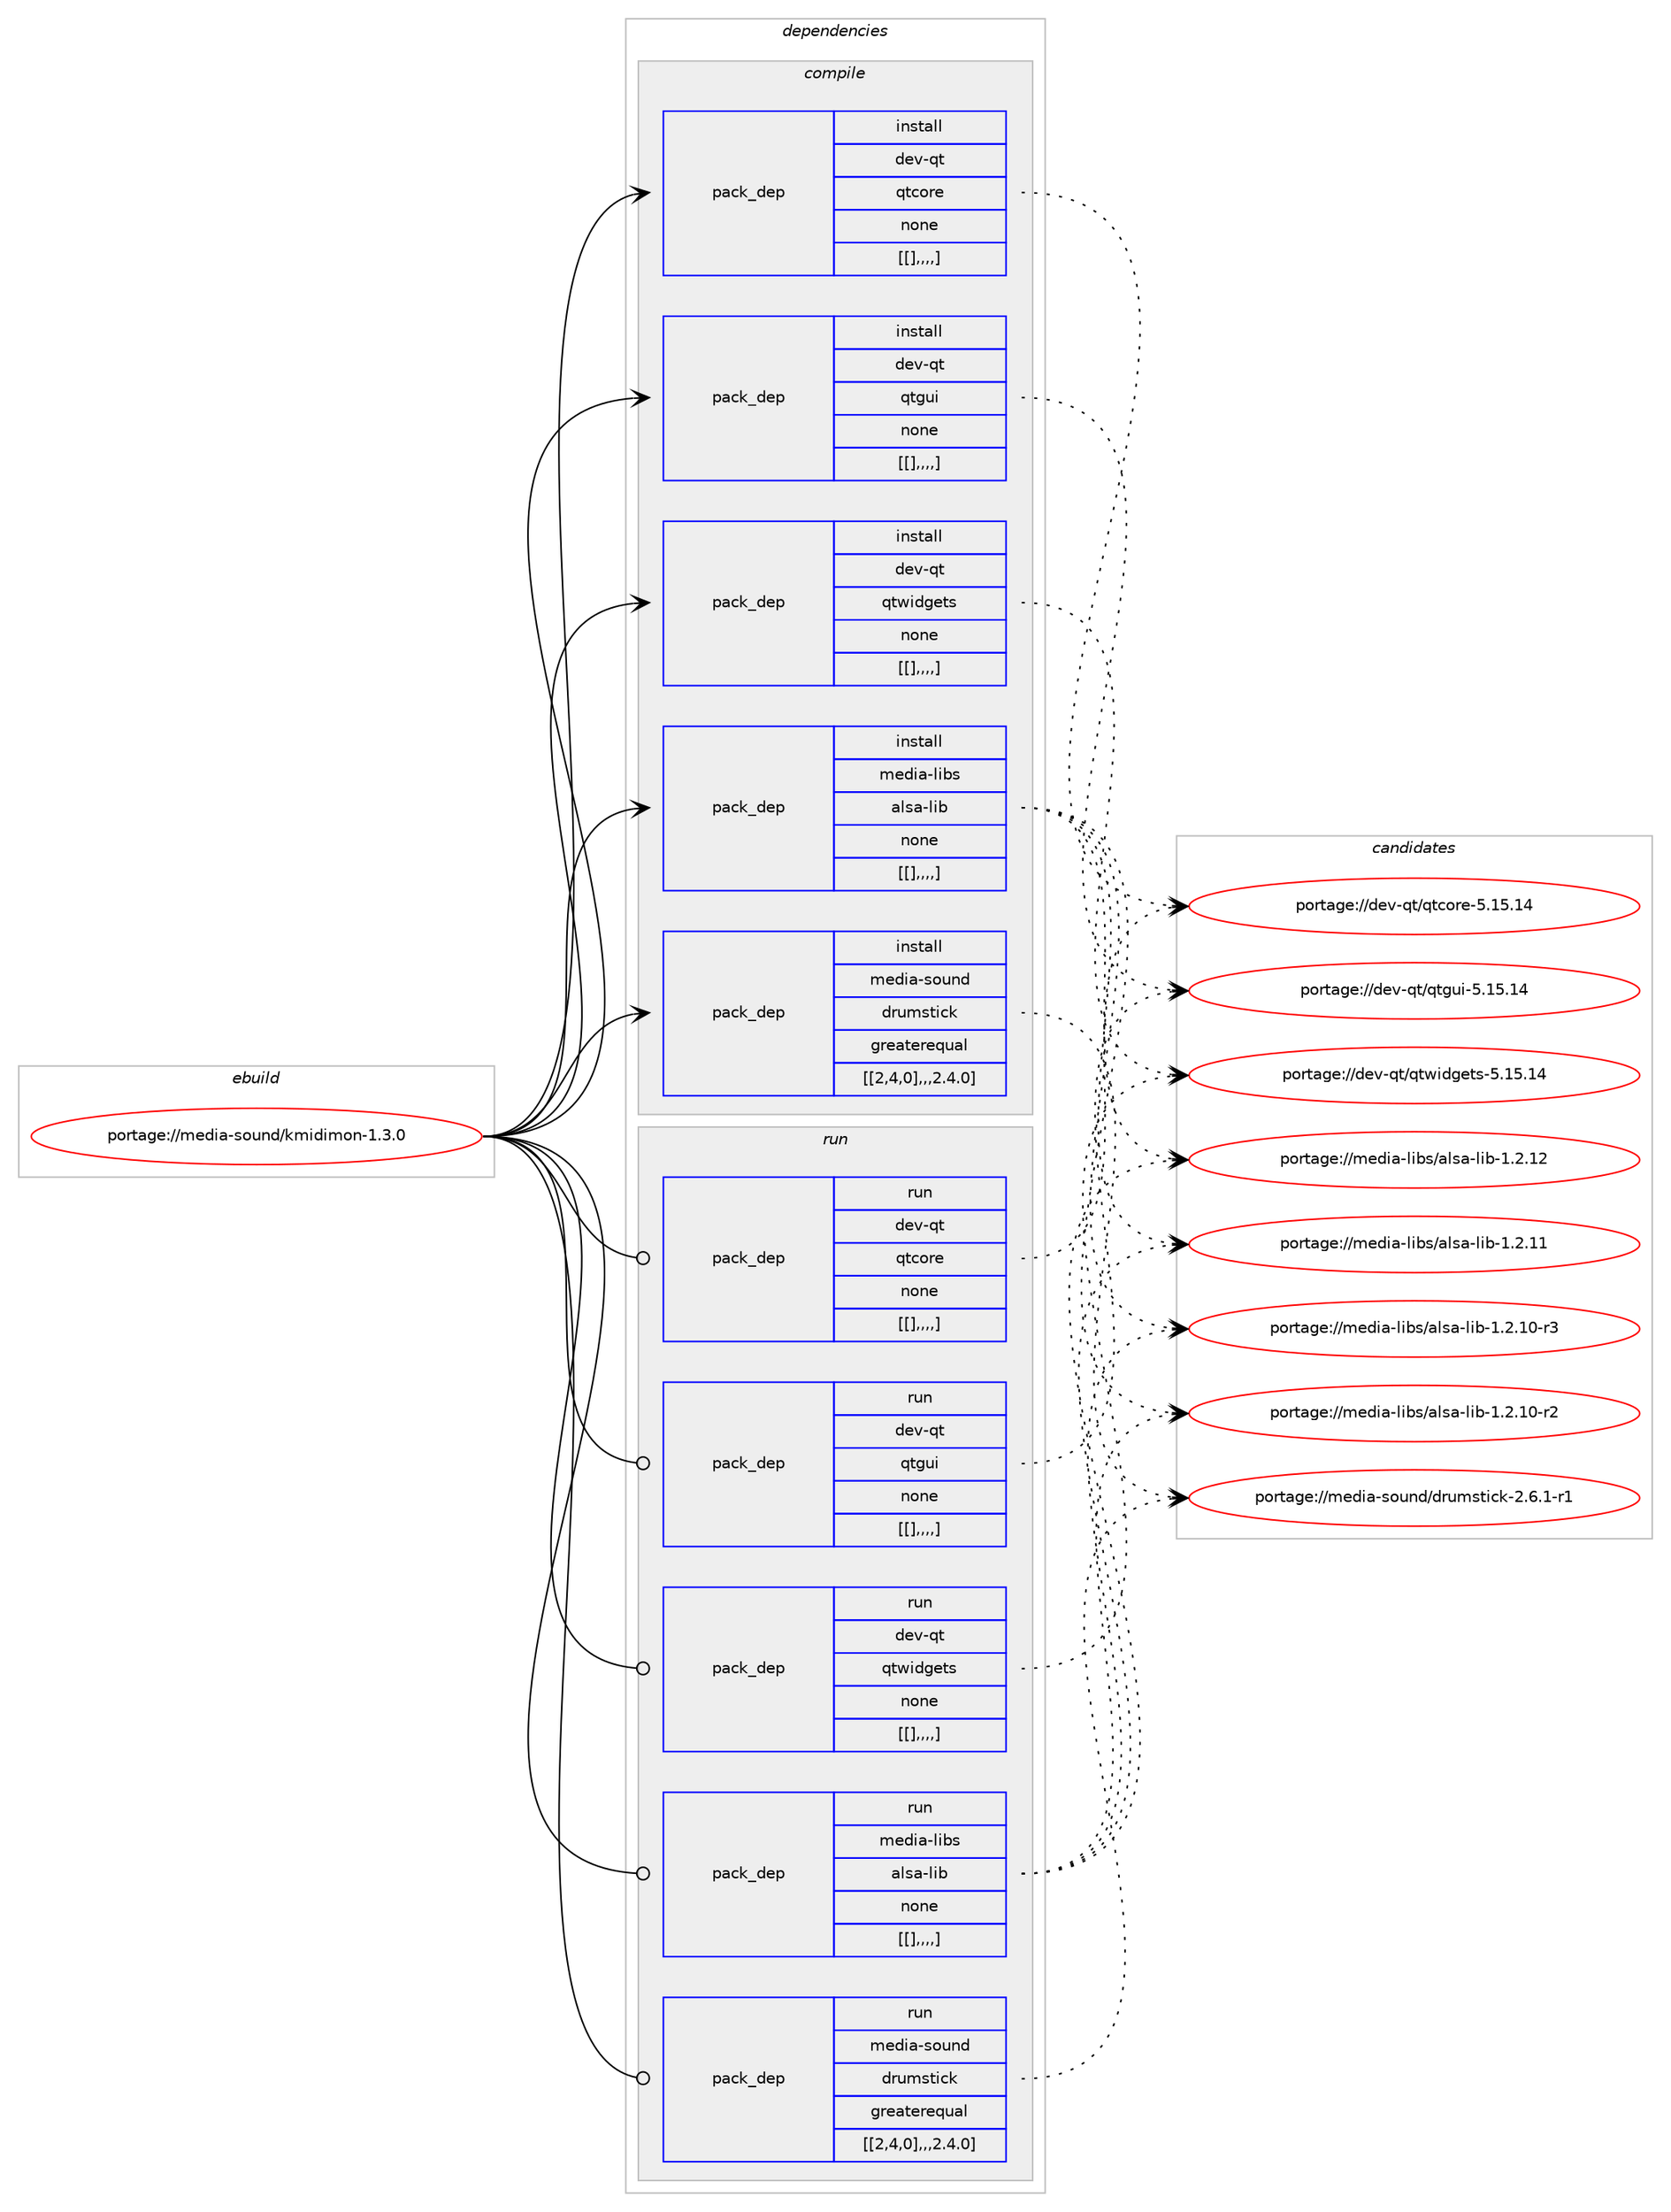 digraph prolog {

# *************
# Graph options
# *************

newrank=true;
concentrate=true;
compound=true;
graph [rankdir=LR,fontname=Helvetica,fontsize=10,ranksep=1.5];#, ranksep=2.5, nodesep=0.2];
edge  [arrowhead=vee];
node  [fontname=Helvetica,fontsize=10];

# **********
# The ebuild
# **********

subgraph cluster_leftcol {
color=gray;
label=<<i>ebuild</i>>;
id [label="portage://media-sound/kmidimon-1.3.0", color=red, width=4, href="../media-sound/kmidimon-1.3.0.svg"];
}

# ****************
# The dependencies
# ****************

subgraph cluster_midcol {
color=gray;
label=<<i>dependencies</i>>;
subgraph cluster_compile {
fillcolor="#eeeeee";
style=filled;
label=<<i>compile</i>>;
subgraph pack240580 {
dependency326892 [label=<<TABLE BORDER="0" CELLBORDER="1" CELLSPACING="0" CELLPADDING="4" WIDTH="220"><TR><TD ROWSPAN="6" CELLPADDING="30">pack_dep</TD></TR><TR><TD WIDTH="110">install</TD></TR><TR><TD>dev-qt</TD></TR><TR><TD>qtcore</TD></TR><TR><TD>none</TD></TR><TR><TD>[[],,,,]</TD></TR></TABLE>>, shape=none, color=blue];
}
id:e -> dependency326892:w [weight=20,style="solid",arrowhead="vee"];
subgraph pack240581 {
dependency326893 [label=<<TABLE BORDER="0" CELLBORDER="1" CELLSPACING="0" CELLPADDING="4" WIDTH="220"><TR><TD ROWSPAN="6" CELLPADDING="30">pack_dep</TD></TR><TR><TD WIDTH="110">install</TD></TR><TR><TD>dev-qt</TD></TR><TR><TD>qtgui</TD></TR><TR><TD>none</TD></TR><TR><TD>[[],,,,]</TD></TR></TABLE>>, shape=none, color=blue];
}
id:e -> dependency326893:w [weight=20,style="solid",arrowhead="vee"];
subgraph pack240582 {
dependency326894 [label=<<TABLE BORDER="0" CELLBORDER="1" CELLSPACING="0" CELLPADDING="4" WIDTH="220"><TR><TD ROWSPAN="6" CELLPADDING="30">pack_dep</TD></TR><TR><TD WIDTH="110">install</TD></TR><TR><TD>dev-qt</TD></TR><TR><TD>qtwidgets</TD></TR><TR><TD>none</TD></TR><TR><TD>[[],,,,]</TD></TR></TABLE>>, shape=none, color=blue];
}
id:e -> dependency326894:w [weight=20,style="solid",arrowhead="vee"];
subgraph pack240583 {
dependency326895 [label=<<TABLE BORDER="0" CELLBORDER="1" CELLSPACING="0" CELLPADDING="4" WIDTH="220"><TR><TD ROWSPAN="6" CELLPADDING="30">pack_dep</TD></TR><TR><TD WIDTH="110">install</TD></TR><TR><TD>media-libs</TD></TR><TR><TD>alsa-lib</TD></TR><TR><TD>none</TD></TR><TR><TD>[[],,,,]</TD></TR></TABLE>>, shape=none, color=blue];
}
id:e -> dependency326895:w [weight=20,style="solid",arrowhead="vee"];
subgraph pack240584 {
dependency326896 [label=<<TABLE BORDER="0" CELLBORDER="1" CELLSPACING="0" CELLPADDING="4" WIDTH="220"><TR><TD ROWSPAN="6" CELLPADDING="30">pack_dep</TD></TR><TR><TD WIDTH="110">install</TD></TR><TR><TD>media-sound</TD></TR><TR><TD>drumstick</TD></TR><TR><TD>greaterequal</TD></TR><TR><TD>[[2,4,0],,,2.4.0]</TD></TR></TABLE>>, shape=none, color=blue];
}
id:e -> dependency326896:w [weight=20,style="solid",arrowhead="vee"];
}
subgraph cluster_compileandrun {
fillcolor="#eeeeee";
style=filled;
label=<<i>compile and run</i>>;
}
subgraph cluster_run {
fillcolor="#eeeeee";
style=filled;
label=<<i>run</i>>;
subgraph pack240585 {
dependency326897 [label=<<TABLE BORDER="0" CELLBORDER="1" CELLSPACING="0" CELLPADDING="4" WIDTH="220"><TR><TD ROWSPAN="6" CELLPADDING="30">pack_dep</TD></TR><TR><TD WIDTH="110">run</TD></TR><TR><TD>dev-qt</TD></TR><TR><TD>qtcore</TD></TR><TR><TD>none</TD></TR><TR><TD>[[],,,,]</TD></TR></TABLE>>, shape=none, color=blue];
}
id:e -> dependency326897:w [weight=20,style="solid",arrowhead="odot"];
subgraph pack240586 {
dependency326898 [label=<<TABLE BORDER="0" CELLBORDER="1" CELLSPACING="0" CELLPADDING="4" WIDTH="220"><TR><TD ROWSPAN="6" CELLPADDING="30">pack_dep</TD></TR><TR><TD WIDTH="110">run</TD></TR><TR><TD>dev-qt</TD></TR><TR><TD>qtgui</TD></TR><TR><TD>none</TD></TR><TR><TD>[[],,,,]</TD></TR></TABLE>>, shape=none, color=blue];
}
id:e -> dependency326898:w [weight=20,style="solid",arrowhead="odot"];
subgraph pack240587 {
dependency326899 [label=<<TABLE BORDER="0" CELLBORDER="1" CELLSPACING="0" CELLPADDING="4" WIDTH="220"><TR><TD ROWSPAN="6" CELLPADDING="30">pack_dep</TD></TR><TR><TD WIDTH="110">run</TD></TR><TR><TD>dev-qt</TD></TR><TR><TD>qtwidgets</TD></TR><TR><TD>none</TD></TR><TR><TD>[[],,,,]</TD></TR></TABLE>>, shape=none, color=blue];
}
id:e -> dependency326899:w [weight=20,style="solid",arrowhead="odot"];
subgraph pack240588 {
dependency326900 [label=<<TABLE BORDER="0" CELLBORDER="1" CELLSPACING="0" CELLPADDING="4" WIDTH="220"><TR><TD ROWSPAN="6" CELLPADDING="30">pack_dep</TD></TR><TR><TD WIDTH="110">run</TD></TR><TR><TD>media-libs</TD></TR><TR><TD>alsa-lib</TD></TR><TR><TD>none</TD></TR><TR><TD>[[],,,,]</TD></TR></TABLE>>, shape=none, color=blue];
}
id:e -> dependency326900:w [weight=20,style="solid",arrowhead="odot"];
subgraph pack240589 {
dependency326901 [label=<<TABLE BORDER="0" CELLBORDER="1" CELLSPACING="0" CELLPADDING="4" WIDTH="220"><TR><TD ROWSPAN="6" CELLPADDING="30">pack_dep</TD></TR><TR><TD WIDTH="110">run</TD></TR><TR><TD>media-sound</TD></TR><TR><TD>drumstick</TD></TR><TR><TD>greaterequal</TD></TR><TR><TD>[[2,4,0],,,2.4.0]</TD></TR></TABLE>>, shape=none, color=blue];
}
id:e -> dependency326901:w [weight=20,style="solid",arrowhead="odot"];
}
}

# **************
# The candidates
# **************

subgraph cluster_choices {
rank=same;
color=gray;
label=<<i>candidates</i>>;

subgraph choice240580 {
color=black;
nodesep=1;
choice1001011184511311647113116991111141014553464953464952 [label="portage://dev-qt/qtcore-5.15.14", color=red, width=4,href="../dev-qt/qtcore-5.15.14.svg"];
dependency326892:e -> choice1001011184511311647113116991111141014553464953464952:w [style=dotted,weight="100"];
}
subgraph choice240581 {
color=black;
nodesep=1;
choice10010111845113116471131161031171054553464953464952 [label="portage://dev-qt/qtgui-5.15.14", color=red, width=4,href="../dev-qt/qtgui-5.15.14.svg"];
dependency326893:e -> choice10010111845113116471131161031171054553464953464952:w [style=dotted,weight="100"];
}
subgraph choice240582 {
color=black;
nodesep=1;
choice10010111845113116471131161191051001031011161154553464953464952 [label="portage://dev-qt/qtwidgets-5.15.14", color=red, width=4,href="../dev-qt/qtwidgets-5.15.14.svg"];
dependency326894:e -> choice10010111845113116471131161191051001031011161154553464953464952:w [style=dotted,weight="100"];
}
subgraph choice240583 {
color=black;
nodesep=1;
choice109101100105974510810598115479710811597451081059845494650464950 [label="portage://media-libs/alsa-lib-1.2.12", color=red, width=4,href="../media-libs/alsa-lib-1.2.12.svg"];
choice109101100105974510810598115479710811597451081059845494650464949 [label="portage://media-libs/alsa-lib-1.2.11", color=red, width=4,href="../media-libs/alsa-lib-1.2.11.svg"];
choice1091011001059745108105981154797108115974510810598454946504649484511451 [label="portage://media-libs/alsa-lib-1.2.10-r3", color=red, width=4,href="../media-libs/alsa-lib-1.2.10-r3.svg"];
choice1091011001059745108105981154797108115974510810598454946504649484511450 [label="portage://media-libs/alsa-lib-1.2.10-r2", color=red, width=4,href="../media-libs/alsa-lib-1.2.10-r2.svg"];
dependency326895:e -> choice109101100105974510810598115479710811597451081059845494650464950:w [style=dotted,weight="100"];
dependency326895:e -> choice109101100105974510810598115479710811597451081059845494650464949:w [style=dotted,weight="100"];
dependency326895:e -> choice1091011001059745108105981154797108115974510810598454946504649484511451:w [style=dotted,weight="100"];
dependency326895:e -> choice1091011001059745108105981154797108115974510810598454946504649484511450:w [style=dotted,weight="100"];
}
subgraph choice240584 {
color=black;
nodesep=1;
choice109101100105974511511111711010047100114117109115116105991074550465446494511449 [label="portage://media-sound/drumstick-2.6.1-r1", color=red, width=4,href="../media-sound/drumstick-2.6.1-r1.svg"];
dependency326896:e -> choice109101100105974511511111711010047100114117109115116105991074550465446494511449:w [style=dotted,weight="100"];
}
subgraph choice240585 {
color=black;
nodesep=1;
choice1001011184511311647113116991111141014553464953464952 [label="portage://dev-qt/qtcore-5.15.14", color=red, width=4,href="../dev-qt/qtcore-5.15.14.svg"];
dependency326897:e -> choice1001011184511311647113116991111141014553464953464952:w [style=dotted,weight="100"];
}
subgraph choice240586 {
color=black;
nodesep=1;
choice10010111845113116471131161031171054553464953464952 [label="portage://dev-qt/qtgui-5.15.14", color=red, width=4,href="../dev-qt/qtgui-5.15.14.svg"];
dependency326898:e -> choice10010111845113116471131161031171054553464953464952:w [style=dotted,weight="100"];
}
subgraph choice240587 {
color=black;
nodesep=1;
choice10010111845113116471131161191051001031011161154553464953464952 [label="portage://dev-qt/qtwidgets-5.15.14", color=red, width=4,href="../dev-qt/qtwidgets-5.15.14.svg"];
dependency326899:e -> choice10010111845113116471131161191051001031011161154553464953464952:w [style=dotted,weight="100"];
}
subgraph choice240588 {
color=black;
nodesep=1;
choice109101100105974510810598115479710811597451081059845494650464950 [label="portage://media-libs/alsa-lib-1.2.12", color=red, width=4,href="../media-libs/alsa-lib-1.2.12.svg"];
choice109101100105974510810598115479710811597451081059845494650464949 [label="portage://media-libs/alsa-lib-1.2.11", color=red, width=4,href="../media-libs/alsa-lib-1.2.11.svg"];
choice1091011001059745108105981154797108115974510810598454946504649484511451 [label="portage://media-libs/alsa-lib-1.2.10-r3", color=red, width=4,href="../media-libs/alsa-lib-1.2.10-r3.svg"];
choice1091011001059745108105981154797108115974510810598454946504649484511450 [label="portage://media-libs/alsa-lib-1.2.10-r2", color=red, width=4,href="../media-libs/alsa-lib-1.2.10-r2.svg"];
dependency326900:e -> choice109101100105974510810598115479710811597451081059845494650464950:w [style=dotted,weight="100"];
dependency326900:e -> choice109101100105974510810598115479710811597451081059845494650464949:w [style=dotted,weight="100"];
dependency326900:e -> choice1091011001059745108105981154797108115974510810598454946504649484511451:w [style=dotted,weight="100"];
dependency326900:e -> choice1091011001059745108105981154797108115974510810598454946504649484511450:w [style=dotted,weight="100"];
}
subgraph choice240589 {
color=black;
nodesep=1;
choice109101100105974511511111711010047100114117109115116105991074550465446494511449 [label="portage://media-sound/drumstick-2.6.1-r1", color=red, width=4,href="../media-sound/drumstick-2.6.1-r1.svg"];
dependency326901:e -> choice109101100105974511511111711010047100114117109115116105991074550465446494511449:w [style=dotted,weight="100"];
}
}

}
